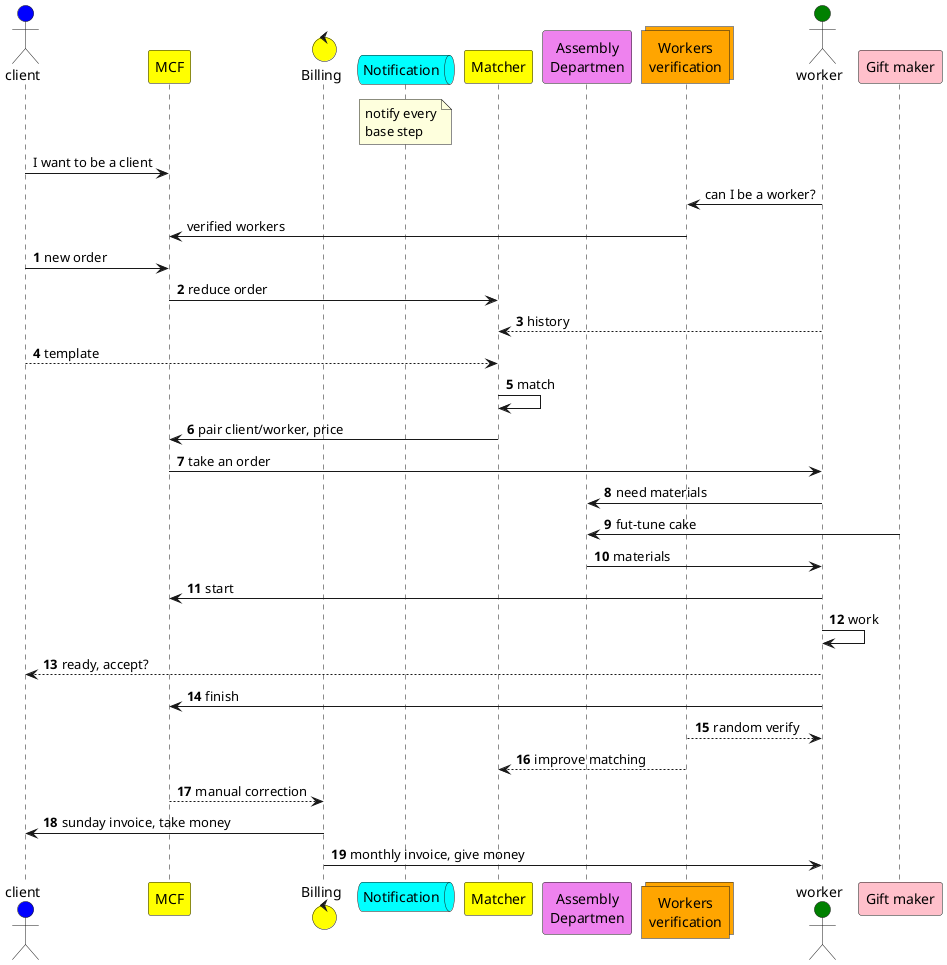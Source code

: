 @startuml sequence
Actor client #blue
participant MCF #yellow
control Billing #yellow
queue Notification #aqua
participant Matcher #yellow
participant "Assembly\nDepartmen" as assembly #violet
collections "Workers\nverification" as moderation #orange
Actor worker #green
participant "Gift maker" as gift #pink

note over of Notification: notify every\nbase step
client -> MCF: I want to be a client
worker -> moderation: can I be a worker?
moderation -> MCF: verified workers

autonumber
client -> MCF: new order
MCF -> Matcher: reduce order
Matcher <-- worker: history
Matcher <-- client: template
Matcher -> Matcher: match
Matcher -> MCF: pair client/worker, price
MCF -> worker: take an order
assembly <- worker: need materials
assembly <- gift: fut-tune cake
assembly -> worker: materials
worker -> MCF: start
worker -> worker: work
worker --> client: ready, accept?
worker -> MCF: finish
moderation --> worker: random verify
moderation --> Matcher: improve matching
MCF --> Billing: manual correction
Billing -> client: sunday invoice, take money
Billing -> worker: monthly invoice, give money
@enduml
